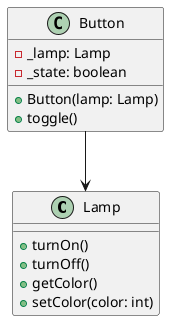@startuml exp

class Lamp {
  + turnOn()
  + turnOff()
  + getColor()
  + setColor(color: int)
}

class Button {
  - _lamp: Lamp
  - _state: boolean
  + Button(lamp: Lamp)
  + toggle()
}

Button --> Lamp

@enduml
